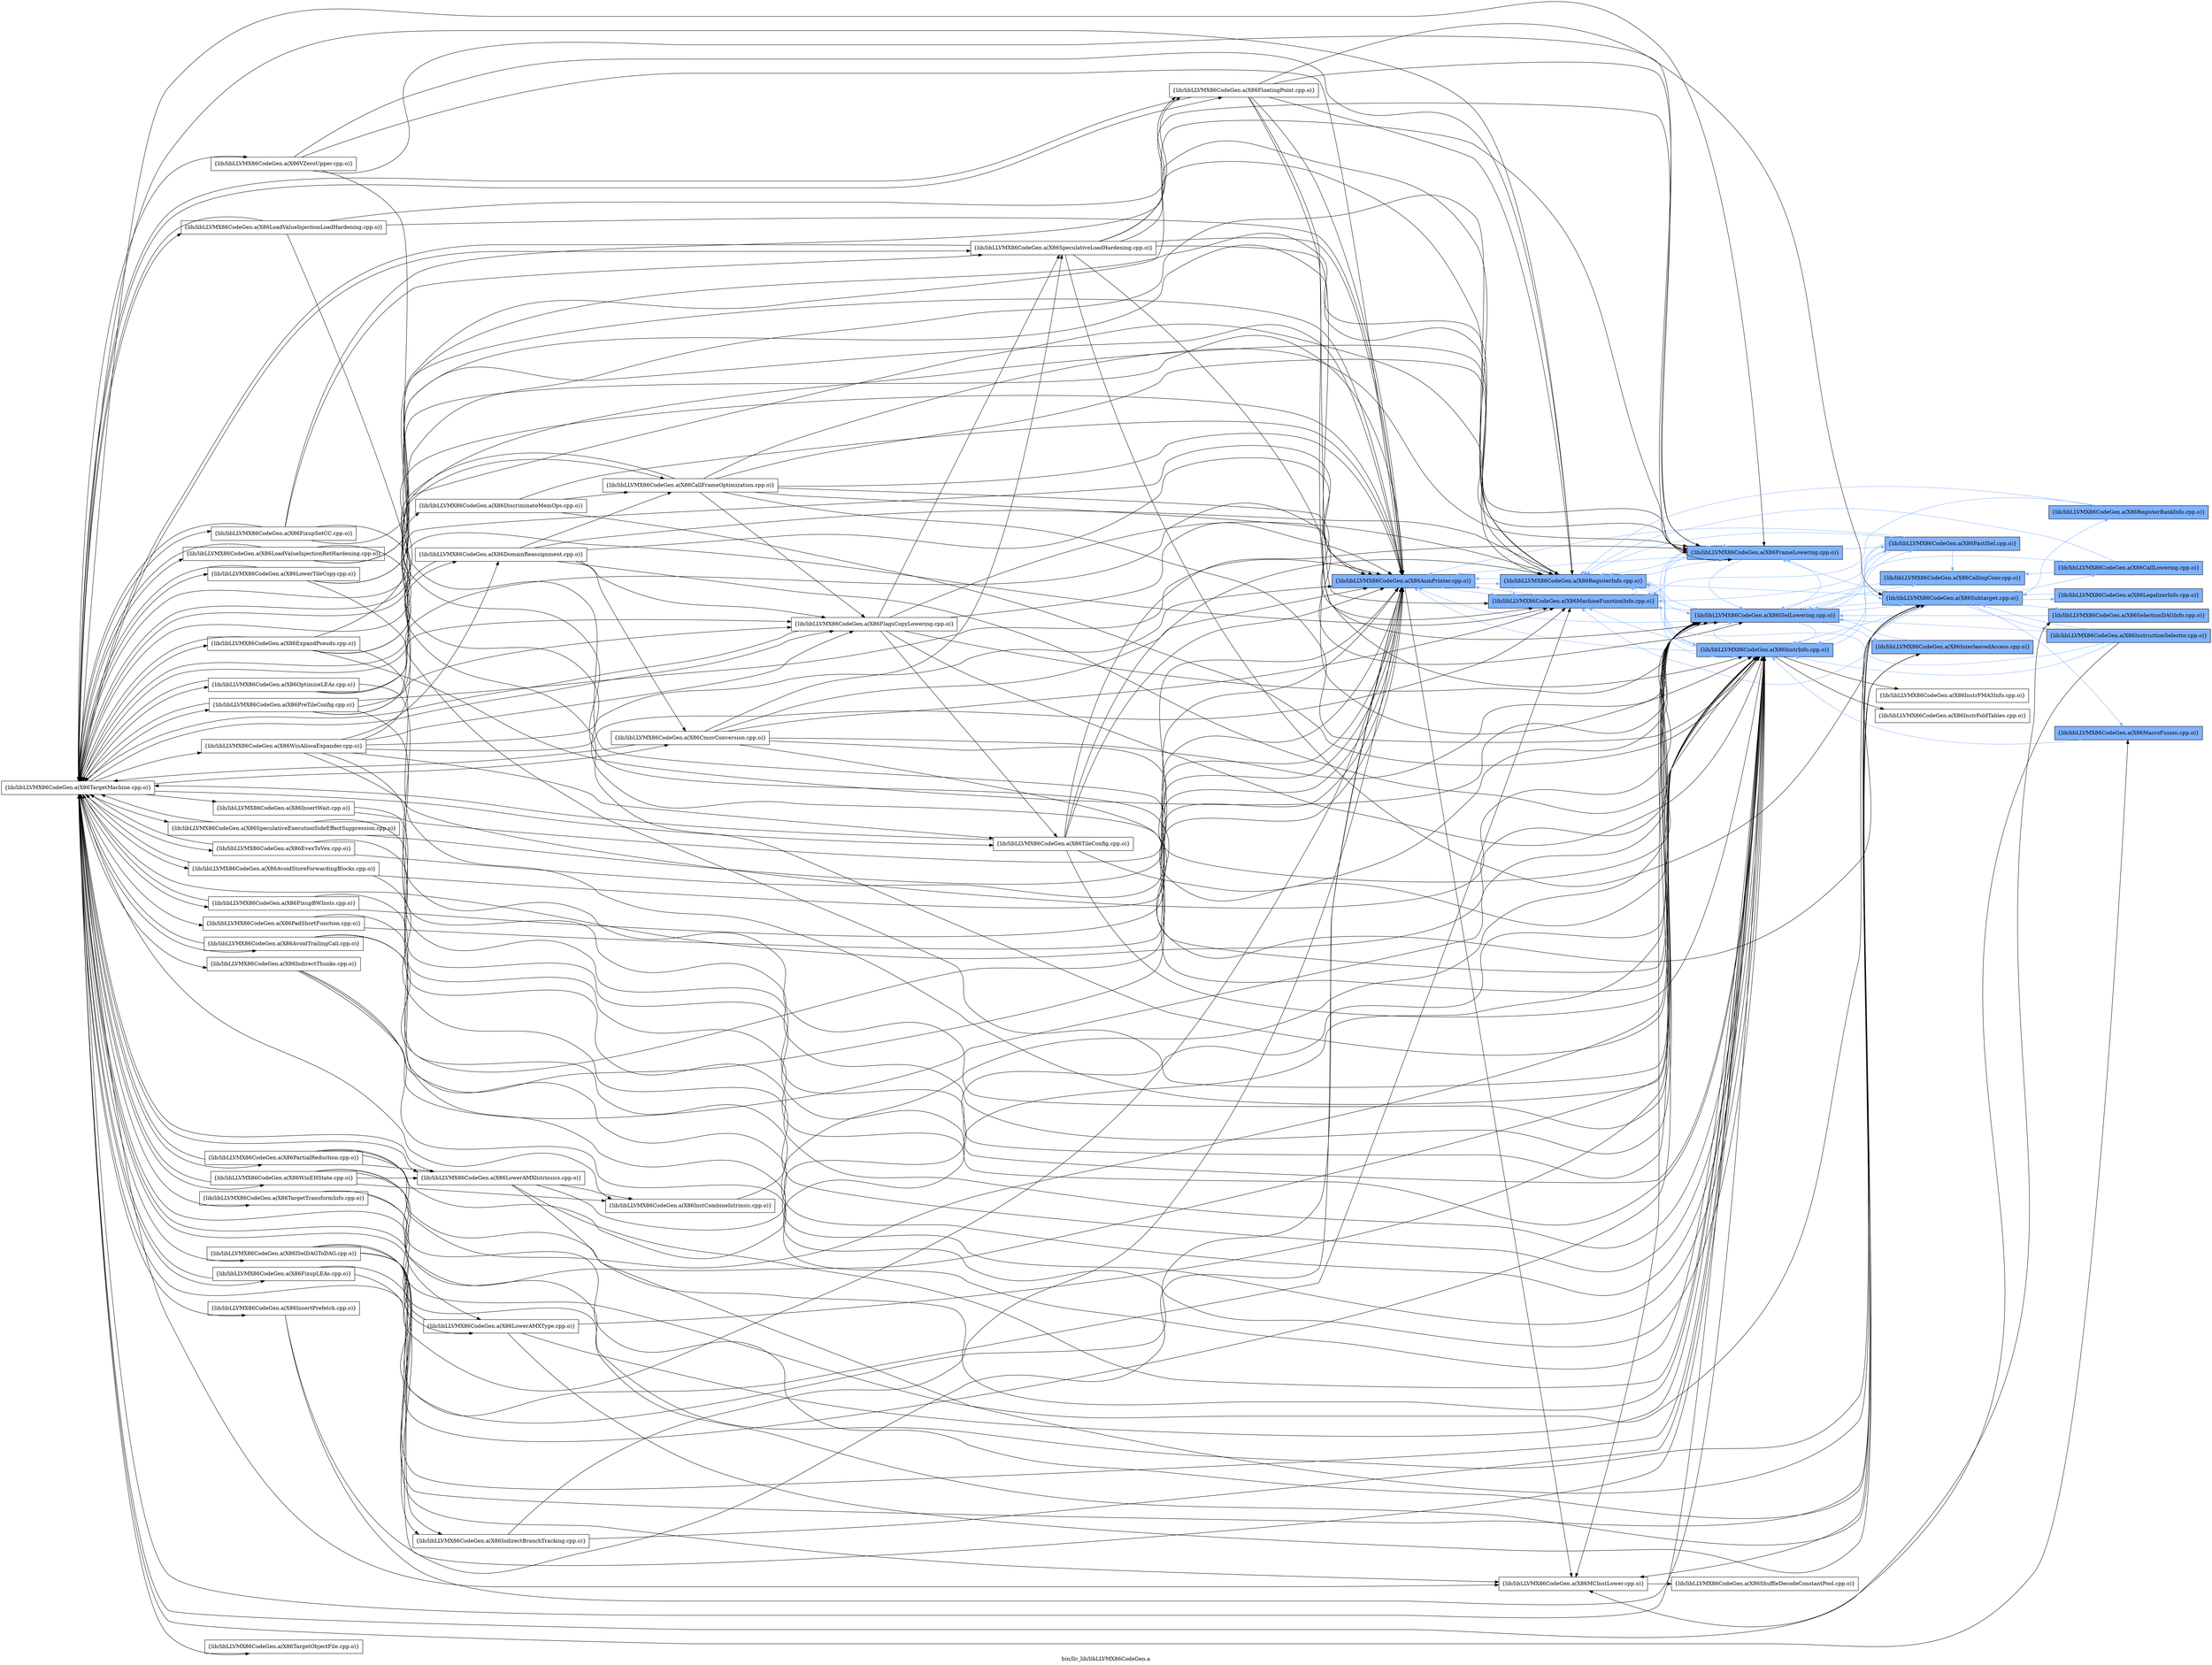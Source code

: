 digraph "bin/llc_lib/libLLVMX86CodeGen.a" {
	label="bin/llc_lib/libLLVMX86CodeGen.a";
	rankdir=LR;
	{ rank=same; Node0x55f9b4868658;  }
	{ rank=same; Node0x55f9b4868dd8; Node0x55f9b4869698; Node0x55f9b4869e18;  }
	{ rank=same; Node0x55f9b488fd98; Node0x55f9b488c288; Node0x55f9b488d278; Node0x55f9b488dea8;  }
	{ rank=same; Node0x55f9b488caf8; Node0x55f9b488eda8; Node0x55f9b488f5c8; Node0x55f9b4886658; Node0x55f9b488d778; Node0x55f9b488e588;  }

	Node0x55f9b4868658 [shape=record,shape=box,group=1,style=filled,fillcolor="0.600000 0.5 1",label="{lib/libLLVMX86CodeGen.a(X86AsmPrinter.cpp.o)}"];
	Node0x55f9b4868658 -> Node0x55f9b4868dd8;
	Node0x55f9b4868658 -> Node0x55f9b4869698[color="0.600000 0.5 1"];
	Node0x55f9b4868658 -> Node0x55f9b4869e18[color="0.600000 0.5 1"];
	Node0x55f9b488c7d8 [shape=record,shape=box,group=0,label="{lib/libLLVMX86CodeGen.a(X86TargetMachine.cpp.o)}"];
	Node0x55f9b488c7d8 -> Node0x55f9b4868658;
	Node0x55f9b488c7d8 -> Node0x55f9b4868dd8;
	Node0x55f9b488c7d8 -> Node0x55f9b4869e18;
	Node0x55f9b488c7d8 -> Node0x55f9b487a718;
	Node0x55f9b488c7d8 -> Node0x55f9b487a448;
	Node0x55f9b488c7d8 -> Node0x55f9b4879ea8;
	Node0x55f9b488c7d8 -> Node0x55f9b487b988;
	Node0x55f9b488c7d8 -> Node0x55f9b487b7f8;
	Node0x55f9b488c7d8 -> Node0x55f9b487ab78;
	Node0x55f9b488c7d8 -> Node0x55f9b4872ec8;
	Node0x55f9b488c7d8 -> Node0x55f9b48727e8;
	Node0x55f9b488c7d8 -> Node0x55f9b4871e88;
	Node0x55f9b488c7d8 -> Node0x55f9b4873fa8;
	Node0x55f9b488c7d8 -> Node0x55f9b4873b98;
	Node0x55f9b488c7d8 -> Node0x55f9b488c288;
	Node0x55f9b488c7d8 -> Node0x55f9b488d278;
	Node0x55f9b488c7d8 -> Node0x55f9b488dea8;
	Node0x55f9b488c7d8 -> Node0x55f9b4886658;
	Node0x55f9b488c7d8 -> Node0x55f9b48868d8;
	Node0x55f9b488c7d8 -> Node0x55f9b488c6e8;
	Node0x55f9b488c7d8 -> Node0x55f9b488d458;
	Node0x55f9b488c7d8 -> Node0x55f9b488d818;
	Node0x55f9b488c7d8 -> Node0x55f9b488e498;
	Node0x55f9b488c7d8 -> Node0x55f9b488e8a8;
	Node0x55f9b488c7d8 -> Node0x55f9b488ea88;
	Node0x55f9b488c7d8 -> Node0x55f9b4867f78;
	Node0x55f9b488c7d8 -> Node0x55f9b4868bf8;
	Node0x55f9b488c7d8 -> Node0x55f9b4868d88;
	Node0x55f9b488c7d8 -> Node0x55f9b4869aa8;
	Node0x55f9b488c7d8 -> Node0x55f9b4869dc8;
	Node0x55f9b488c7d8 -> Node0x55f9b4879c28;
	Node0x55f9b488c7d8 -> Node0x55f9b4879958;
	Node0x55f9b488c7d8 -> Node0x55f9b487a1c8;
	Node0x55f9b488c7d8 -> Node0x55f9b487b118;
	Node0x55f9b488c7d8 -> Node0x55f9b487ae98;
	Node0x55f9b488c7d8 -> Node0x55f9b487b668;
	Node0x55f9b488c7d8 -> Node0x55f9b48764d8;
	Node0x55f9b488c7d8 -> Node0x55f9b4874a98;
	Node0x55f9b488c7d8 -> Node0x55f9b4874d18;
	Node0x55f9b488c7d8 -> Node0x55f9b48759e8;
	Node0x55f9b488c7d8 -> Node0x55f9b486ea08;
	Node0x55f9b488c7d8 -> Node0x55f9b486e738;
	Node0x55f9b488c7d8 -> Node0x55f9b486eeb8;
	Node0x55f9b488c7d8 -> Node0x55f9b486d838;
	Node0x55f9b488c7d8 -> Node0x55f9b486dfb8;
	Node0x55f9b4868dd8 [shape=record,shape=box,group=0,label="{lib/libLLVMX86CodeGen.a(X86MCInstLower.cpp.o)}"];
	Node0x55f9b4868dd8 -> Node0x55f9b488fd98;
	Node0x55f9b4869698 [shape=record,shape=box,group=1,style=filled,fillcolor="0.600000 0.5 1",label="{lib/libLLVMX86CodeGen.a(X86MachineFunctionInfo.cpp.o)}"];
	Node0x55f9b4869698 -> Node0x55f9b4868658[color="0.600000 0.5 1"];
	Node0x55f9b4869698 -> Node0x55f9b4869e18[color="0.600000 0.5 1"];
	Node0x55f9b4869e18 [shape=record,shape=box,group=1,style=filled,fillcolor="0.600000 0.5 1",label="{lib/libLLVMX86CodeGen.a(X86RegisterInfo.cpp.o)}"];
	Node0x55f9b4869e18 -> Node0x55f9b4868658[color="0.600000 0.5 1"];
	Node0x55f9b4869e18 -> Node0x55f9b4869698[color="0.600000 0.5 1"];
	Node0x55f9b4869e18 -> Node0x55f9b488c288[color="0.600000 0.5 1"];
	Node0x55f9b4869e18 -> Node0x55f9b488d278[color="0.600000 0.5 1"];
	Node0x55f9b4869e18 -> Node0x55f9b488dea8[color="0.600000 0.5 1"];
	Node0x55f9b488fd98 [shape=record,shape=box,group=0,label="{lib/libLLVMX86CodeGen.a(X86ShuffleDecodeConstantPool.cpp.o)}"];
	Node0x55f9b488c288 [shape=record,shape=box,group=1,style=filled,fillcolor="0.600000 0.5 1",label="{lib/libLLVMX86CodeGen.a(X86ISelLowering.cpp.o)}"];
	Node0x55f9b488c288 -> Node0x55f9b4868658[color="0.600000 0.5 1"];
	Node0x55f9b488c288 -> Node0x55f9b4868dd8;
	Node0x55f9b488c288 -> Node0x55f9b4869698[color="0.600000 0.5 1"];
	Node0x55f9b488c288 -> Node0x55f9b4869e18[color="0.600000 0.5 1"];
	Node0x55f9b488c288 -> Node0x55f9b488caf8[color="0.600000 0.5 1"];
	Node0x55f9b488c288 -> Node0x55f9b488d278[color="0.600000 0.5 1"];
	Node0x55f9b488c288 -> Node0x55f9b488dea8[color="0.600000 0.5 1"];
	Node0x55f9b488c288 -> Node0x55f9b488eda8[color="0.600000 0.5 1"];
	Node0x55f9b488c288 -> Node0x55f9b488f5c8[color="0.600000 0.5 1"];
	Node0x55f9b488c288 -> Node0x55f9b4886658[color="0.600000 0.5 1"];
	Node0x55f9b488d278 [shape=record,shape=box,group=1,style=filled,fillcolor="0.600000 0.5 1",label="{lib/libLLVMX86CodeGen.a(X86InstrInfo.cpp.o)}"];
	Node0x55f9b488d278 -> Node0x55f9b4868658[color="0.600000 0.5 1"];
	Node0x55f9b488d278 -> Node0x55f9b4869698[color="0.600000 0.5 1"];
	Node0x55f9b488d278 -> Node0x55f9b4869e18[color="0.600000 0.5 1"];
	Node0x55f9b488d278 -> Node0x55f9b488c288[color="0.600000 0.5 1"];
	Node0x55f9b488d278 -> Node0x55f9b488caf8[color="0.600000 0.5 1"];
	Node0x55f9b488d278 -> Node0x55f9b488d778;
	Node0x55f9b488d278 -> Node0x55f9b488dea8[color="0.600000 0.5 1"];
	Node0x55f9b488d278 -> Node0x55f9b488e588;
	Node0x55f9b488dea8 [shape=record,shape=box,group=1,style=filled,fillcolor="0.600000 0.5 1",label="{lib/libLLVMX86CodeGen.a(X86FrameLowering.cpp.o)}"];
	Node0x55f9b488dea8 -> Node0x55f9b4868658[color="0.600000 0.5 1"];
	Node0x55f9b488dea8 -> Node0x55f9b4869698[color="0.600000 0.5 1"];
	Node0x55f9b488dea8 -> Node0x55f9b4869e18[color="0.600000 0.5 1"];
	Node0x55f9b488dea8 -> Node0x55f9b488c288[color="0.600000 0.5 1"];
	Node0x55f9b488dea8 -> Node0x55f9b488caf8[color="0.600000 0.5 1"];
	Node0x55f9b488dea8 -> Node0x55f9b488d278[color="0.600000 0.5 1"];
	Node0x55f9b488caf8 [shape=record,shape=box,group=1,style=filled,fillcolor="0.600000 0.5 1",label="{lib/libLLVMX86CodeGen.a(X86FastISel.cpp.o)}"];
	Node0x55f9b488caf8 -> Node0x55f9b4868658[color="0.600000 0.5 1"];
	Node0x55f9b488caf8 -> Node0x55f9b4869698[color="0.600000 0.5 1"];
	Node0x55f9b488caf8 -> Node0x55f9b4869e18[color="0.600000 0.5 1"];
	Node0x55f9b488caf8 -> Node0x55f9b488c288[color="0.600000 0.5 1"];
	Node0x55f9b488caf8 -> Node0x55f9b488d278[color="0.600000 0.5 1"];
	Node0x55f9b488caf8 -> Node0x55f9b488eda8[color="0.600000 0.5 1"];
	Node0x55f9b488caf8 -> Node0x55f9b4886658[color="0.600000 0.5 1"];
	Node0x55f9b488eda8 [shape=record,shape=box,group=1,style=filled,fillcolor="0.600000 0.5 1",label="{lib/libLLVMX86CodeGen.a(X86CallingConv.cpp.o)}"];
	Node0x55f9b488eda8 -> Node0x55f9b488c288[color="0.600000 0.5 1"];
	Node0x55f9b488f5c8 [shape=record,shape=box,group=1,style=filled,fillcolor="0.600000 0.5 1",label="{lib/libLLVMX86CodeGen.a(X86InterleavedAccess.cpp.o)}"];
	Node0x55f9b488f5c8 -> Node0x55f9b488c288[color="0.600000 0.5 1"];
	Node0x55f9b4886658 [shape=record,shape=box,group=1,style=filled,fillcolor="0.600000 0.5 1",label="{lib/libLLVMX86CodeGen.a(X86Subtarget.cpp.o)}"];
	Node0x55f9b4886658 -> Node0x55f9b4868dd8;
	Node0x55f9b4886658 -> Node0x55f9b4869698[color="0.600000 0.5 1"];
	Node0x55f9b4886658 -> Node0x55f9b4869e18[color="0.600000 0.5 1"];
	Node0x55f9b4886658 -> Node0x55f9b488c288[color="0.600000 0.5 1"];
	Node0x55f9b4886658 -> Node0x55f9b488d278[color="0.600000 0.5 1"];
	Node0x55f9b4886658 -> Node0x55f9b488dea8[color="0.600000 0.5 1"];
	Node0x55f9b4886658 -> Node0x55f9b48868d8[color="0.600000 0.5 1"];
	Node0x55f9b4886658 -> Node0x55f9b488a938[color="0.600000 0.5 1"];
	Node0x55f9b4886658 -> Node0x55f9b488ac08[color="0.600000 0.5 1"];
	Node0x55f9b4886658 -> Node0x55f9b488b7e8[color="0.600000 0.5 1"];
	Node0x55f9b4886658 -> Node0x55f9b488b9c8[color="0.600000 0.5 1"];
	Node0x55f9b4886658 -> Node0x55f9b488c6e8[color="0.600000 0.5 1"];
	Node0x55f9b488d778 [shape=record,shape=box,group=0,label="{lib/libLLVMX86CodeGen.a(X86InstrFoldTables.cpp.o)}"];
	Node0x55f9b488e588 [shape=record,shape=box,group=0,label="{lib/libLLVMX86CodeGen.a(X86InstrFMA3Info.cpp.o)}"];
	Node0x55f9b48868d8 [shape=record,shape=box,group=1,style=filled,fillcolor="0.600000 0.5 1",label="{lib/libLLVMX86CodeGen.a(X86SelectionDAGInfo.cpp.o)}"];
	Node0x55f9b48868d8 -> Node0x55f9b488c288[color="0.600000 0.5 1"];
	Node0x55f9b488a938 [shape=record,shape=box,group=1,style=filled,fillcolor="0.600000 0.5 1",label="{lib/libLLVMX86CodeGen.a(X86CallLowering.cpp.o)}"];
	Node0x55f9b488a938 -> Node0x55f9b4869e18[color="0.600000 0.5 1"];
	Node0x55f9b488a938 -> Node0x55f9b488c288[color="0.600000 0.5 1"];
	Node0x55f9b488a938 -> Node0x55f9b488eda8[color="0.600000 0.5 1"];
	Node0x55f9b488ac08 [shape=record,shape=box,group=1,style=filled,fillcolor="0.600000 0.5 1",label="{lib/libLLVMX86CodeGen.a(X86LegalizerInfo.cpp.o)}"];
	Node0x55f9b488ac08 -> Node0x55f9b4886658[color="0.600000 0.5 1"];
	Node0x55f9b488b7e8 [shape=record,shape=box,group=1,style=filled,fillcolor="0.600000 0.5 1",label="{lib/libLLVMX86CodeGen.a(X86RegisterBankInfo.cpp.o)}"];
	Node0x55f9b488b7e8 -> Node0x55f9b4869698[color="0.600000 0.5 1"];
	Node0x55f9b488b7e8 -> Node0x55f9b4869e18[color="0.600000 0.5 1"];
	Node0x55f9b488b9c8 [shape=record,shape=box,group=1,style=filled,fillcolor="0.600000 0.5 1",label="{lib/libLLVMX86CodeGen.a(X86InstructionSelector.cpp.o)}"];
	Node0x55f9b488b9c8 -> Node0x55f9b4868dd8;
	Node0x55f9b488b9c8 -> Node0x55f9b4869e18[color="0.600000 0.5 1"];
	Node0x55f9b488b9c8 -> Node0x55f9b488c288[color="0.600000 0.5 1"];
	Node0x55f9b488b9c8 -> Node0x55f9b488d278[color="0.600000 0.5 1"];
	Node0x55f9b488b9c8 -> Node0x55f9b4886658[color="0.600000 0.5 1"];
	Node0x55f9b488c6e8 [shape=record,shape=box,group=1,style=filled,fillcolor="0.600000 0.5 1",label="{lib/libLLVMX86CodeGen.a(X86MacroFusion.cpp.o)}"];
	Node0x55f9b488c6e8 -> Node0x55f9b488d278[color="0.600000 0.5 1"];
	Node0x55f9b487a718 [shape=record,shape=box,group=0,label="{lib/libLLVMX86CodeGen.a(X86ExpandPseudo.cpp.o)}"];
	Node0x55f9b487a718 -> Node0x55f9b4868658;
	Node0x55f9b487a718 -> Node0x55f9b4869698;
	Node0x55f9b487a718 -> Node0x55f9b488c288;
	Node0x55f9b487a718 -> Node0x55f9b488d278;
	Node0x55f9b487a718 -> Node0x55f9b488dea8;
	Node0x55f9b487a718 -> Node0x55f9b488c7d8;
	Node0x55f9b487a448 [shape=record,shape=box,group=0,label="{lib/libLLVMX86CodeGen.a(X86LowerTileCopy.cpp.o)}"];
	Node0x55f9b487a448 -> Node0x55f9b4868658;
	Node0x55f9b487a448 -> Node0x55f9b4869e18;
	Node0x55f9b487a448 -> Node0x55f9b488d278;
	Node0x55f9b487a448 -> Node0x55f9b488c7d8;
	Node0x55f9b4879ea8 [shape=record,shape=box,group=0,label="{lib/libLLVMX86CodeGen.a(X86FloatingPoint.cpp.o)}"];
	Node0x55f9b4879ea8 -> Node0x55f9b4868658;
	Node0x55f9b4879ea8 -> Node0x55f9b4869698;
	Node0x55f9b4879ea8 -> Node0x55f9b4869e18;
	Node0x55f9b4879ea8 -> Node0x55f9b488d278;
	Node0x55f9b4879ea8 -> Node0x55f9b488dea8;
	Node0x55f9b4879ea8 -> Node0x55f9b4886658;
	Node0x55f9b4879ea8 -> Node0x55f9b488c7d8;
	Node0x55f9b487b988 [shape=record,shape=box,group=0,label="{lib/libLLVMX86CodeGen.a(X86LoadValueInjectionLoadHardening.cpp.o)}"];
	Node0x55f9b487b988 -> Node0x55f9b4868658;
	Node0x55f9b487b988 -> Node0x55f9b4879ea8;
	Node0x55f9b487b988 -> Node0x55f9b488d278;
	Node0x55f9b487b988 -> Node0x55f9b488c7d8;
	Node0x55f9b487b7f8 [shape=record,shape=box,group=0,label="{lib/libLLVMX86CodeGen.a(X86TileConfig.cpp.o)}"];
	Node0x55f9b487b7f8 -> Node0x55f9b4868658;
	Node0x55f9b487b7f8 -> Node0x55f9b4869e18;
	Node0x55f9b487b7f8 -> Node0x55f9b488c288;
	Node0x55f9b487b7f8 -> Node0x55f9b488d278;
	Node0x55f9b487b7f8 -> Node0x55f9b488dea8;
	Node0x55f9b487b7f8 -> Node0x55f9b488c7d8;
	Node0x55f9b487ab78 [shape=record,shape=box,group=0,label="{lib/libLLVMX86CodeGen.a(X86SpeculativeLoadHardening.cpp.o)}"];
	Node0x55f9b487ab78 -> Node0x55f9b4868658;
	Node0x55f9b487ab78 -> Node0x55f9b4869e18;
	Node0x55f9b487ab78 -> Node0x55f9b4879ea8;
	Node0x55f9b487ab78 -> Node0x55f9b488c288;
	Node0x55f9b487ab78 -> Node0x55f9b488d278;
	Node0x55f9b487ab78 -> Node0x55f9b488dea8;
	Node0x55f9b487ab78 -> Node0x55f9b4886658;
	Node0x55f9b487ab78 -> Node0x55f9b488c7d8;
	Node0x55f9b4872ec8 [shape=record,shape=box,group=0,label="{lib/libLLVMX86CodeGen.a(X86FlagsCopyLowering.cpp.o)}"];
	Node0x55f9b4872ec8 -> Node0x55f9b4868658;
	Node0x55f9b4872ec8 -> Node0x55f9b4869e18;
	Node0x55f9b4872ec8 -> Node0x55f9b487b7f8;
	Node0x55f9b4872ec8 -> Node0x55f9b487ab78;
	Node0x55f9b4872ec8 -> Node0x55f9b488c288;
	Node0x55f9b4872ec8 -> Node0x55f9b488d278;
	Node0x55f9b4872ec8 -> Node0x55f9b488c7d8;
	Node0x55f9b48727e8 [shape=record,shape=box,group=0,label="{lib/libLLVMX86CodeGen.a(X86FixupSetCC.cpp.o)}"];
	Node0x55f9b48727e8 -> Node0x55f9b4868658;
	Node0x55f9b48727e8 -> Node0x55f9b4869e18;
	Node0x55f9b48727e8 -> Node0x55f9b487ab78;
	Node0x55f9b48727e8 -> Node0x55f9b488d278;
	Node0x55f9b48727e8 -> Node0x55f9b488c7d8;
	Node0x55f9b4871e88 [shape=record,shape=box,group=0,label="{lib/libLLVMX86CodeGen.a(X86OptimizeLEAs.cpp.o)}"];
	Node0x55f9b4871e88 -> Node0x55f9b4868658;
	Node0x55f9b4871e88 -> Node0x55f9b4872ec8;
	Node0x55f9b4871e88 -> Node0x55f9b488d278;
	Node0x55f9b4871e88 -> Node0x55f9b488c7d8;
	Node0x55f9b4873fa8 [shape=record,shape=box,group=0,label="{lib/libLLVMX86CodeGen.a(X86CallFrameOptimization.cpp.o)}"];
	Node0x55f9b4873fa8 -> Node0x55f9b4868658;
	Node0x55f9b4873fa8 -> Node0x55f9b4869698;
	Node0x55f9b4873fa8 -> Node0x55f9b4869e18;
	Node0x55f9b4873fa8 -> Node0x55f9b4872ec8;
	Node0x55f9b4873fa8 -> Node0x55f9b488c288;
	Node0x55f9b4873fa8 -> Node0x55f9b488d278;
	Node0x55f9b4873fa8 -> Node0x55f9b488dea8;
	Node0x55f9b4873fa8 -> Node0x55f9b488c7d8;
	Node0x55f9b4873b98 [shape=record,shape=box,group=0,label="{lib/libLLVMX86CodeGen.a(X86AvoidStoreForwardingBlocks.cpp.o)}"];
	Node0x55f9b4873b98 -> Node0x55f9b4868658;
	Node0x55f9b4873b98 -> Node0x55f9b488d278;
	Node0x55f9b4873b98 -> Node0x55f9b488c7d8;
	Node0x55f9b488d458 [shape=record,shape=box,group=0,label="{lib/libLLVMX86CodeGen.a(X86InstCombineIntrinsic.cpp.o)}"];
	Node0x55f9b488d458 -> Node0x55f9b488c288;
	Node0x55f9b488d818 [shape=record,shape=box,group=0,label="{lib/libLLVMX86CodeGen.a(X86SpeculativeExecutionSideEffectSuppression.cpp.o)}"];
	Node0x55f9b488d818 -> Node0x55f9b4868658;
	Node0x55f9b488d818 -> Node0x55f9b488d278;
	Node0x55f9b488d818 -> Node0x55f9b488c7d8;
	Node0x55f9b488e498 [shape=record,shape=box,group=0,label="{lib/libLLVMX86CodeGen.a(X86IndirectThunks.cpp.o)}"];
	Node0x55f9b488e498 -> Node0x55f9b4868658;
	Node0x55f9b488e498 -> Node0x55f9b488c288;
	Node0x55f9b488e498 -> Node0x55f9b488d278;
	Node0x55f9b488e8a8 [shape=record,shape=box,group=0,label="{lib/libLLVMX86CodeGen.a(X86LoadValueInjectionRetHardening.cpp.o)}"];
	Node0x55f9b488e8a8 -> Node0x55f9b4868658;
	Node0x55f9b488e8a8 -> Node0x55f9b4869e18;
	Node0x55f9b488e8a8 -> Node0x55f9b488d278;
	Node0x55f9b488e8a8 -> Node0x55f9b488c7d8;
	Node0x55f9b488ea88 [shape=record,shape=box,group=0,label="{lib/libLLVMX86CodeGen.a(X86AvoidTrailingCall.cpp.o)}"];
	Node0x55f9b488ea88 -> Node0x55f9b4868658;
	Node0x55f9b488ea88 -> Node0x55f9b488d278;
	Node0x55f9b488ea88 -> Node0x55f9b488c7d8;
	Node0x55f9b4867f78 [shape=record,shape=box,group=0,label="{lib/libLLVMX86CodeGen.a(X86PreTileConfig.cpp.o)}"];
	Node0x55f9b4867f78 -> Node0x55f9b4868658;
	Node0x55f9b4867f78 -> Node0x55f9b4869e18;
	Node0x55f9b4867f78 -> Node0x55f9b4872ec8;
	Node0x55f9b4867f78 -> Node0x55f9b488d278;
	Node0x55f9b4867f78 -> Node0x55f9b488dea8;
	Node0x55f9b4867f78 -> Node0x55f9b488c7d8;
	Node0x55f9b4868bf8 [shape=record,shape=box,group=0,label="{lib/libLLVMX86CodeGen.a(X86CmovConversion.cpp.o)}"];
	Node0x55f9b4868bf8 -> Node0x55f9b4868658;
	Node0x55f9b4868bf8 -> Node0x55f9b4869698;
	Node0x55f9b4868bf8 -> Node0x55f9b487ab78;
	Node0x55f9b4868bf8 -> Node0x55f9b488c288;
	Node0x55f9b4868bf8 -> Node0x55f9b488d278;
	Node0x55f9b4868bf8 -> Node0x55f9b4886658;
	Node0x55f9b4868bf8 -> Node0x55f9b488c7d8;
	Node0x55f9b4868d88 [shape=record,shape=box,group=0,label="{lib/libLLVMX86CodeGen.a(X86ISelDAGToDAG.cpp.o)}"];
	Node0x55f9b4868d88 -> Node0x55f9b4868658;
	Node0x55f9b4868d88 -> Node0x55f9b4868dd8;
	Node0x55f9b4868d88 -> Node0x55f9b4869698;
	Node0x55f9b4868d88 -> Node0x55f9b488c288;
	Node0x55f9b4868d88 -> Node0x55f9b488d278;
	Node0x55f9b4868d88 -> Node0x55f9b4886658;
	Node0x55f9b4868d88 -> Node0x55f9b4869aa8;
	Node0x55f9b4869aa8 [shape=record,shape=box,group=0,label="{lib/libLLVMX86CodeGen.a(X86IndirectBranchTracking.cpp.o)}"];
	Node0x55f9b4869aa8 -> Node0x55f9b4868658;
	Node0x55f9b4869aa8 -> Node0x55f9b488d278;
	Node0x55f9b4869dc8 [shape=record,shape=box,group=0,label="{lib/libLLVMX86CodeGen.a(X86EvexToVex.cpp.o)}"];
	Node0x55f9b4869dc8 -> Node0x55f9b4868658;
	Node0x55f9b4869dc8 -> Node0x55f9b488d278;
	Node0x55f9b4869dc8 -> Node0x55f9b488c7d8;
	Node0x55f9b4879c28 [shape=record,shape=box,group=0,label="{lib/libLLVMX86CodeGen.a(X86DiscriminateMemOps.cpp.o)}"];
	Node0x55f9b4879c28 -> Node0x55f9b4868658;
	Node0x55f9b4879c28 -> Node0x55f9b4873fa8;
	Node0x55f9b4879c28 -> Node0x55f9b488d278;
	Node0x55f9b4879958 [shape=record,shape=box,group=0,label="{lib/libLLVMX86CodeGen.a(X86InsertPrefetch.cpp.o)}"];
	Node0x55f9b4879958 -> Node0x55f9b4868658;
	Node0x55f9b4879958 -> Node0x55f9b488d278;
	Node0x55f9b487a1c8 [shape=record,shape=box,group=0,label="{lib/libLLVMX86CodeGen.a(X86FixupBWInsts.cpp.o)}"];
	Node0x55f9b487a1c8 -> Node0x55f9b4868658;
	Node0x55f9b487a1c8 -> Node0x55f9b488d278;
	Node0x55f9b487a1c8 -> Node0x55f9b488c7d8;
	Node0x55f9b487b118 [shape=record,shape=box,group=0,label="{lib/libLLVMX86CodeGen.a(X86PadShortFunction.cpp.o)}"];
	Node0x55f9b487b118 -> Node0x55f9b4868658;
	Node0x55f9b487b118 -> Node0x55f9b488d278;
	Node0x55f9b487ae98 [shape=record,shape=box,group=0,label="{lib/libLLVMX86CodeGen.a(X86FixupLEAs.cpp.o)}"];
	Node0x55f9b487ae98 -> Node0x55f9b4868658;
	Node0x55f9b487ae98 -> Node0x55f9b488d278;
	Node0x55f9b487ae98 -> Node0x55f9b488c7d8;
	Node0x55f9b487b668 [shape=record,shape=box,group=0,label="{lib/libLLVMX86CodeGen.a(X86LowerAMXIntrinsics.cpp.o)}"];
	Node0x55f9b487b668 -> Node0x55f9b488c288;
	Node0x55f9b487b668 -> Node0x55f9b488d278;
	Node0x55f9b487b668 -> Node0x55f9b488f5c8;
	Node0x55f9b487b668 -> Node0x55f9b488c7d8;
	Node0x55f9b487b668 -> Node0x55f9b488d458;
	Node0x55f9b48764d8 [shape=record,shape=box,group=0,label="{lib/libLLVMX86CodeGen.a(X86LowerAMXType.cpp.o)}"];
	Node0x55f9b48764d8 -> Node0x55f9b488c288;
	Node0x55f9b48764d8 -> Node0x55f9b488d278;
	Node0x55f9b48764d8 -> Node0x55f9b488f5c8;
	Node0x55f9b48764d8 -> Node0x55f9b488c7d8;
	Node0x55f9b4874a98 [shape=record,shape=box,group=0,label="{lib/libLLVMX86CodeGen.a(X86DomainReassignment.cpp.o)}"];
	Node0x55f9b4874a98 -> Node0x55f9b4868658;
	Node0x55f9b4874a98 -> Node0x55f9b4869e18;
	Node0x55f9b4874a98 -> Node0x55f9b4872ec8;
	Node0x55f9b4874a98 -> Node0x55f9b4873fa8;
	Node0x55f9b4874a98 -> Node0x55f9b488d278;
	Node0x55f9b4874a98 -> Node0x55f9b488c7d8;
	Node0x55f9b4874a98 -> Node0x55f9b4868bf8;
	Node0x55f9b4874d18 [shape=record,shape=box,group=0,label="{lib/libLLVMX86CodeGen.a(X86PartialReduction.cpp.o)}"];
	Node0x55f9b4874d18 -> Node0x55f9b488c288;
	Node0x55f9b4874d18 -> Node0x55f9b488d278;
	Node0x55f9b4874d18 -> Node0x55f9b488f5c8;
	Node0x55f9b4874d18 -> Node0x55f9b488c7d8;
	Node0x55f9b4874d18 -> Node0x55f9b487b668;
	Node0x55f9b48759e8 [shape=record,shape=box,group=0,label="{lib/libLLVMX86CodeGen.a(X86TargetObjectFile.cpp.o)}"];
	Node0x55f9b486ea08 [shape=record,shape=box,group=0,label="{lib/libLLVMX86CodeGen.a(X86TargetTransformInfo.cpp.o)}"];
	Node0x55f9b486ea08 -> Node0x55f9b488c288;
	Node0x55f9b486ea08 -> Node0x55f9b4886658;
	Node0x55f9b486e738 [shape=record,shape=box,group=0,label="{lib/libLLVMX86CodeGen.a(X86VZeroUpper.cpp.o)}"];
	Node0x55f9b486e738 -> Node0x55f9b4868658;
	Node0x55f9b486e738 -> Node0x55f9b4869e18;
	Node0x55f9b486e738 -> Node0x55f9b488d278;
	Node0x55f9b486e738 -> Node0x55f9b488dea8;
	Node0x55f9b486eeb8 [shape=record,shape=box,group=0,label="{lib/libLLVMX86CodeGen.a(X86WinAllocaExpander.cpp.o)}"];
	Node0x55f9b486eeb8 -> Node0x55f9b4868658;
	Node0x55f9b486eeb8 -> Node0x55f9b4869698;
	Node0x55f9b486eeb8 -> Node0x55f9b487b7f8;
	Node0x55f9b486eeb8 -> Node0x55f9b4872ec8;
	Node0x55f9b486eeb8 -> Node0x55f9b488c288;
	Node0x55f9b486eeb8 -> Node0x55f9b488d278;
	Node0x55f9b486eeb8 -> Node0x55f9b488dea8;
	Node0x55f9b486eeb8 -> Node0x55f9b4874a98;
	Node0x55f9b486d838 [shape=record,shape=box,group=0,label="{lib/libLLVMX86CodeGen.a(X86WinEHState.cpp.o)}"];
	Node0x55f9b486d838 -> Node0x55f9b488c288;
	Node0x55f9b486d838 -> Node0x55f9b488f5c8;
	Node0x55f9b486d838 -> Node0x55f9b488c7d8;
	Node0x55f9b486d838 -> Node0x55f9b488d458;
	Node0x55f9b486d838 -> Node0x55f9b487b668;
	Node0x55f9b486d838 -> Node0x55f9b48764d8;
	Node0x55f9b486dfb8 [shape=record,shape=box,group=0,label="{lib/libLLVMX86CodeGen.a(X86InsertWait.cpp.o)}"];
	Node0x55f9b486dfb8 -> Node0x55f9b4868658;
	Node0x55f9b486dfb8 -> Node0x55f9b488d278;
}
